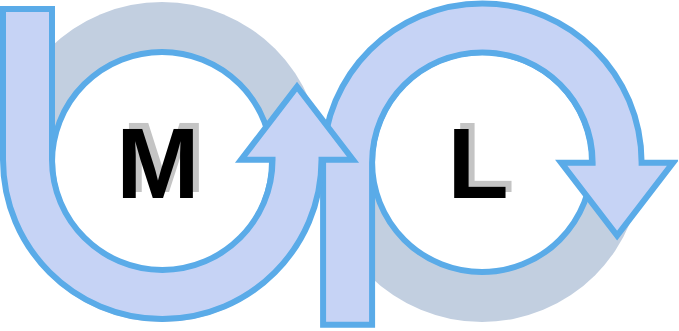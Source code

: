 <mxfile version="14.0.1" type="device" pages="2"><diagram id="HBrzOoHMAa28jG9U4Aof" name="Page-1"><mxGraphModel dx="789" dy="512" grid="1" gridSize="10" guides="1" tooltips="1" connect="1" arrows="1" fold="1" page="1" pageScale="1" pageWidth="850" pageHeight="1100" math="0" shadow="0"><root><mxCell id="0"/><mxCell id="1" parent="0"/><mxCell id="3p-wugagCVhY9RmaSEnq-25" value="" style="group" vertex="1" connectable="0" parent="1"><mxGeometry x="170" y="150" width="335.545" height="161.385" as="geometry"/></mxCell><mxCell id="3p-wugagCVhY9RmaSEnq-10" value="" style="ellipse;whiteSpace=wrap;html=1;aspect=fixed;strokeWidth=3;strokeColor=none;fillColor=#C2CFE0;" vertex="1" parent="3p-wugagCVhY9RmaSEnq-25"><mxGeometry x="160" width="160" height="160" as="geometry"/></mxCell><mxCell id="3p-wugagCVhY9RmaSEnq-6" value="" style="ellipse;whiteSpace=wrap;html=1;aspect=fixed;strokeWidth=3;strokeColor=#5AABE8;" vertex="1" parent="3p-wugagCVhY9RmaSEnq-25"><mxGeometry x="185" y="25" width="110" height="110" as="geometry"/></mxCell><mxCell id="3p-wugagCVhY9RmaSEnq-1" value="" style="ellipse;whiteSpace=wrap;html=1;aspect=fixed;strokeWidth=3;strokeColor=none;fillColor=#C2CFE0;" vertex="1" parent="3p-wugagCVhY9RmaSEnq-25"><mxGeometry width="160" height="160" as="geometry"/></mxCell><mxCell id="3p-wugagCVhY9RmaSEnq-2" value="" style="ellipse;whiteSpace=wrap;html=1;aspect=fixed;strokeWidth=3;strokeColor=#5AABE8;" vertex="1" parent="3p-wugagCVhY9RmaSEnq-25"><mxGeometry x="25" y="25" width="110" height="110" as="geometry"/></mxCell><mxCell id="3p-wugagCVhY9RmaSEnq-16" value="" style="group" vertex="1" connectable="0" parent="3p-wugagCVhY9RmaSEnq-25"><mxGeometry x="213" y="57" width="53" height="43" as="geometry"/></mxCell><mxCell id="3p-wugagCVhY9RmaSEnq-14" value="&lt;b&gt;&lt;font style=&quot;font-size: 50px&quot; color=&quot;#c4c4c4&quot;&gt;L&lt;/font&gt;&lt;/b&gt;" style="text;html=1;strokeColor=none;fillColor=none;align=center;verticalAlign=middle;whiteSpace=wrap;rounded=0;" vertex="1" parent="3p-wugagCVhY9RmaSEnq-16"><mxGeometry x="3" width="50" height="40" as="geometry"/></mxCell><mxCell id="3p-wugagCVhY9RmaSEnq-15" value="&lt;b&gt;&lt;font style=&quot;font-size: 50px&quot;&gt;L&lt;/font&gt;&lt;/b&gt;" style="text;html=1;strokeColor=none;fillColor=none;align=center;verticalAlign=middle;whiteSpace=wrap;rounded=0;" vertex="1" parent="3p-wugagCVhY9RmaSEnq-16"><mxGeometry y="3" width="50" height="40" as="geometry"/></mxCell><mxCell id="3p-wugagCVhY9RmaSEnq-17" value="" style="group" vertex="1" connectable="0" parent="3p-wugagCVhY9RmaSEnq-25"><mxGeometry x="53" y="57" width="53" height="43" as="geometry"/></mxCell><mxCell id="3p-wugagCVhY9RmaSEnq-11" value="&lt;b&gt;&lt;font style=&quot;font-size: 50px&quot;&gt;M&lt;/font&gt;&lt;/b&gt;" style="text;html=1;strokeColor=none;fillColor=none;align=center;verticalAlign=middle;whiteSpace=wrap;rounded=0;fontColor=#C4C4C4;" vertex="1" parent="3p-wugagCVhY9RmaSEnq-17"><mxGeometry x="3" width="50" height="40" as="geometry"/></mxCell><mxCell id="3p-wugagCVhY9RmaSEnq-13" value="&lt;b&gt;&lt;font style=&quot;font-size: 50px&quot;&gt;M&lt;/font&gt;&lt;/b&gt;" style="text;html=1;strokeColor=none;fillColor=none;align=center;verticalAlign=middle;whiteSpace=wrap;rounded=0;" vertex="1" parent="3p-wugagCVhY9RmaSEnq-17"><mxGeometry y="3" width="50" height="40" as="geometry"/></mxCell><mxCell id="3p-wugagCVhY9RmaSEnq-23" value="" style="html=1;shadow=0;dashed=0;align=center;verticalAlign=middle;shape=mxgraph.arrows2.uTurnArrow;dy=12.25;arrowHead=55.98;dx2=36.5;strokeWidth=3;rotation=90;strokeColor=#5AABE8;fillColor=#C6D3F5;" vertex="1" parent="3p-wugagCVhY9RmaSEnq-25"><mxGeometry x="167.71" y="-6.45" width="160.67" height="175" as="geometry"/></mxCell><mxCell id="3p-wugagCVhY9RmaSEnq-24" value="" style="html=1;shadow=0;dashed=0;align=center;verticalAlign=middle;shape=mxgraph.arrows2.uTurnArrow;dy=12.25;arrowHead=55.98;dx2=36.5;strokeWidth=3;rotation=-90;flipH=0;flipV=1;strokeColor=#5AABE8;fillColor=#C6D3F5;" vertex="1" parent="3p-wugagCVhY9RmaSEnq-25"><mxGeometry x="10.5" y="-6.5" width="155" height="175" as="geometry"/></mxCell></root></mxGraphModel></diagram><diagram id="-9QR3Gxatjxlz3dWPPnY" name="Page-2"><mxGraphModel dx="654" dy="424" grid="1" gridSize="10" guides="1" tooltips="1" connect="1" arrows="1" fold="1" page="1" pageScale="1" pageWidth="850" pageHeight="1100" math="0" shadow="0"><root><mxCell id="MbuvHyvZbZAJ9r6b9OVa-0"/><mxCell id="MbuvHyvZbZAJ9r6b9OVa-1" parent="MbuvHyvZbZAJ9r6b9OVa-0"/><mxCell id="MbuvHyvZbZAJ9r6b9OVa-2" value="" style="group" vertex="1" connectable="0" parent="MbuvHyvZbZAJ9r6b9OVa-1"><mxGeometry x="170" y="150" width="335.545" height="201.25" as="geometry"/></mxCell><mxCell id="MbuvHyvZbZAJ9r6b9OVa-3" value="" style="ellipse;whiteSpace=wrap;html=1;aspect=fixed;strokeWidth=3;strokeColor=none;fillColor=#C2CFE0;" vertex="1" parent="MbuvHyvZbZAJ9r6b9OVa-2"><mxGeometry x="135" y="-2.55" width="160" height="160" as="geometry"/></mxCell><mxCell id="MbuvHyvZbZAJ9r6b9OVa-4" value="" style="ellipse;whiteSpace=wrap;html=1;aspect=fixed;strokeWidth=3;strokeColor=#5AABE8;" vertex="1" parent="MbuvHyvZbZAJ9r6b9OVa-2"><mxGeometry x="160" y="22.45" width="110" height="110" as="geometry"/></mxCell><mxCell id="MbuvHyvZbZAJ9r6b9OVa-5" value="" style="ellipse;whiteSpace=wrap;html=1;aspect=fixed;strokeWidth=3;strokeColor=none;fillColor=#C2CFE0;" vertex="1" parent="MbuvHyvZbZAJ9r6b9OVa-2"><mxGeometry width="160" height="160" as="geometry"/></mxCell><mxCell id="MbuvHyvZbZAJ9r6b9OVa-6" value="" style="ellipse;whiteSpace=wrap;html=1;aspect=fixed;strokeWidth=3;strokeColor=#5AABE8;" vertex="1" parent="MbuvHyvZbZAJ9r6b9OVa-2"><mxGeometry x="25" y="25" width="110" height="110" as="geometry"/></mxCell><mxCell id="MbuvHyvZbZAJ9r6b9OVa-7" value="" style="group" vertex="1" connectable="0" parent="MbuvHyvZbZAJ9r6b9OVa-2"><mxGeometry x="188" y="54.45" width="53" height="43" as="geometry"/></mxCell><mxCell id="MbuvHyvZbZAJ9r6b9OVa-8" value="&lt;b&gt;&lt;font style=&quot;font-size: 50px&quot; color=&quot;#c4c4c4&quot;&gt;L&lt;/font&gt;&lt;/b&gt;" style="text;html=1;strokeColor=none;fillColor=none;align=center;verticalAlign=middle;whiteSpace=wrap;rounded=0;" vertex="1" parent="MbuvHyvZbZAJ9r6b9OVa-7"><mxGeometry x="3" width="50" height="40" as="geometry"/></mxCell><mxCell id="MbuvHyvZbZAJ9r6b9OVa-9" value="&lt;b&gt;&lt;font style=&quot;font-size: 50px&quot;&gt;L&lt;/font&gt;&lt;/b&gt;" style="text;html=1;strokeColor=none;fillColor=none;align=center;verticalAlign=middle;whiteSpace=wrap;rounded=0;" vertex="1" parent="MbuvHyvZbZAJ9r6b9OVa-7"><mxGeometry y="3" width="50" height="40" as="geometry"/></mxCell><mxCell id="MbuvHyvZbZAJ9r6b9OVa-10" value="" style="group" vertex="1" connectable="0" parent="MbuvHyvZbZAJ9r6b9OVa-2"><mxGeometry x="55" y="57" width="53" height="43" as="geometry"/></mxCell><mxCell id="MbuvHyvZbZAJ9r6b9OVa-11" value="&lt;b&gt;&lt;font style=&quot;font-size: 50px&quot;&gt;M&lt;/font&gt;&lt;/b&gt;" style="text;html=1;strokeColor=none;fillColor=none;align=center;verticalAlign=middle;whiteSpace=wrap;rounded=0;fontColor=#C4C4C4;" vertex="1" parent="MbuvHyvZbZAJ9r6b9OVa-10"><mxGeometry x="3" width="50" height="40" as="geometry"/></mxCell><mxCell id="MbuvHyvZbZAJ9r6b9OVa-12" value="&lt;b&gt;&lt;font style=&quot;font-size: 50px&quot;&gt;M&lt;/font&gt;&lt;/b&gt;" style="text;html=1;strokeColor=none;fillColor=none;align=center;verticalAlign=middle;whiteSpace=wrap;rounded=0;" vertex="1" parent="MbuvHyvZbZAJ9r6b9OVa-10"><mxGeometry y="3" width="50" height="40" as="geometry"/></mxCell><mxCell id="MbuvHyvZbZAJ9r6b9OVa-16" value="" style="html=1;shadow=0;dashed=0;align=center;verticalAlign=middle;shape=mxgraph.arrows2.uTurnArrow;dy=12.25;arrowHead=55.98;dx2=0;strokeWidth=3;rotation=-270;flipH=1;flipV=1;strokeColor=#5AABE8;fillColor=#A7B2CF;" vertex="1" parent="MbuvHyvZbZAJ9r6b9OVa-2"><mxGeometry x="162" y="25.445" width="89.5" height="175" as="geometry"/></mxCell><mxCell id="MbuvHyvZbZAJ9r6b9OVa-14" value="" style="html=1;shadow=0;dashed=0;align=center;verticalAlign=middle;shape=mxgraph.arrows2.uTurnArrow;dy=12.25;arrowHead=55.98;dx2=0;strokeWidth=3;rotation=-90;flipH=0;flipV=1;strokeColor=#5AABE8;fillColor=#C6D3F5;" vertex="1" parent="MbuvHyvZbZAJ9r6b9OVa-2"><mxGeometry x="44.25" y="25.25" width="89.5" height="175" as="geometry"/></mxCell><mxCell id="MbuvHyvZbZAJ9r6b9OVa-15" value="" style="html=1;shadow=0;dashed=0;align=center;verticalAlign=middle;shape=mxgraph.arrows2.uTurnArrow;dy=12.25;arrowHead=55.98;dx2=39.91;strokeWidth=3;rotation=-90;strokeColor=#5AABE8;flipV=0;flipH=1;fillColor=#A7B2CF;" vertex="1" parent="MbuvHyvZbZAJ9r6b9OVa-2"><mxGeometry x="38.71" y="-55.685" width="67.29" height="175" as="geometry"/></mxCell><mxCell id="MbuvHyvZbZAJ9r6b9OVa-13" value="" style="html=1;shadow=0;dashed=0;align=center;verticalAlign=middle;shape=mxgraph.arrows2.uTurnArrow;dy=12.25;arrowHead=55.98;dx2=39.91;strokeWidth=3;rotation=90;strokeColor=#5AABE8;fillColor=#C6D3F5;" vertex="1" parent="MbuvHyvZbZAJ9r6b9OVa-2"><mxGeometry x="190.4" y="-55.69" width="67.29" height="175" as="geometry"/></mxCell></root></mxGraphModel></diagram></mxfile>